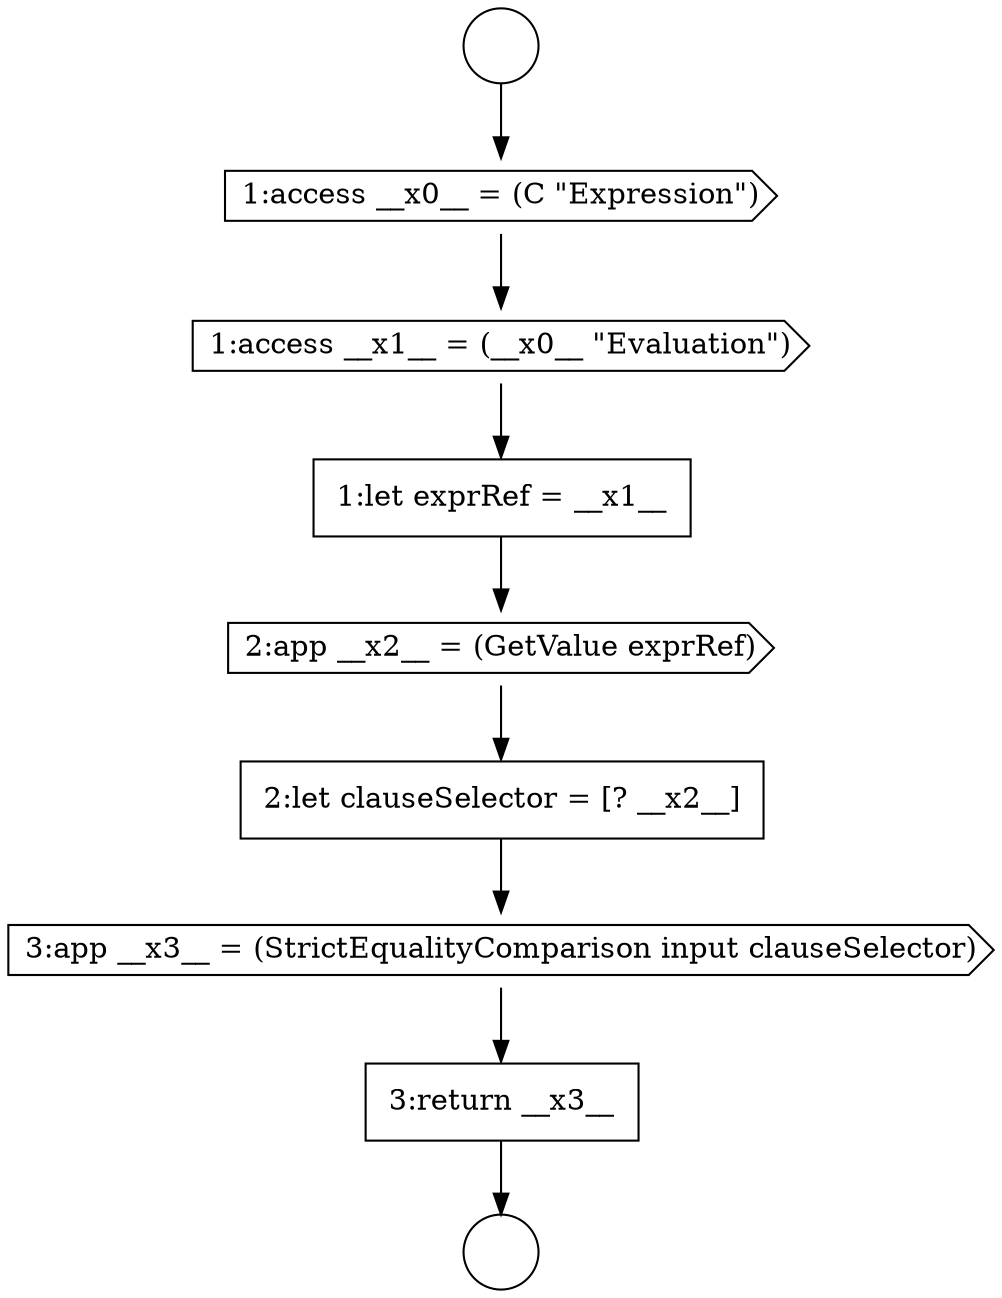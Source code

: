 digraph {
  node7793 [shape=cds, label=<<font color="black">2:app __x2__ = (GetValue exprRef)</font>> color="black" fillcolor="white" style=filled]
  node7790 [shape=cds, label=<<font color="black">1:access __x0__ = (C &quot;Expression&quot;)</font>> color="black" fillcolor="white" style=filled]
  node7792 [shape=none, margin=0, label=<<font color="black">
    <table border="0" cellborder="1" cellspacing="0" cellpadding="10">
      <tr><td align="left">1:let exprRef = __x1__</td></tr>
    </table>
  </font>> color="black" fillcolor="white" style=filled]
  node7794 [shape=none, margin=0, label=<<font color="black">
    <table border="0" cellborder="1" cellspacing="0" cellpadding="10">
      <tr><td align="left">2:let clauseSelector = [? __x2__]</td></tr>
    </table>
  </font>> color="black" fillcolor="white" style=filled]
  node7789 [shape=circle label=" " color="black" fillcolor="white" style=filled]
  node7795 [shape=cds, label=<<font color="black">3:app __x3__ = (StrictEqualityComparison input clauseSelector)</font>> color="black" fillcolor="white" style=filled]
  node7788 [shape=circle label=" " color="black" fillcolor="white" style=filled]
  node7796 [shape=none, margin=0, label=<<font color="black">
    <table border="0" cellborder="1" cellspacing="0" cellpadding="10">
      <tr><td align="left">3:return __x3__</td></tr>
    </table>
  </font>> color="black" fillcolor="white" style=filled]
  node7791 [shape=cds, label=<<font color="black">1:access __x1__ = (__x0__ &quot;Evaluation&quot;)</font>> color="black" fillcolor="white" style=filled]
  node7792 -> node7793 [ color="black"]
  node7794 -> node7795 [ color="black"]
  node7791 -> node7792 [ color="black"]
  node7790 -> node7791 [ color="black"]
  node7796 -> node7789 [ color="black"]
  node7793 -> node7794 [ color="black"]
  node7788 -> node7790 [ color="black"]
  node7795 -> node7796 [ color="black"]
}
